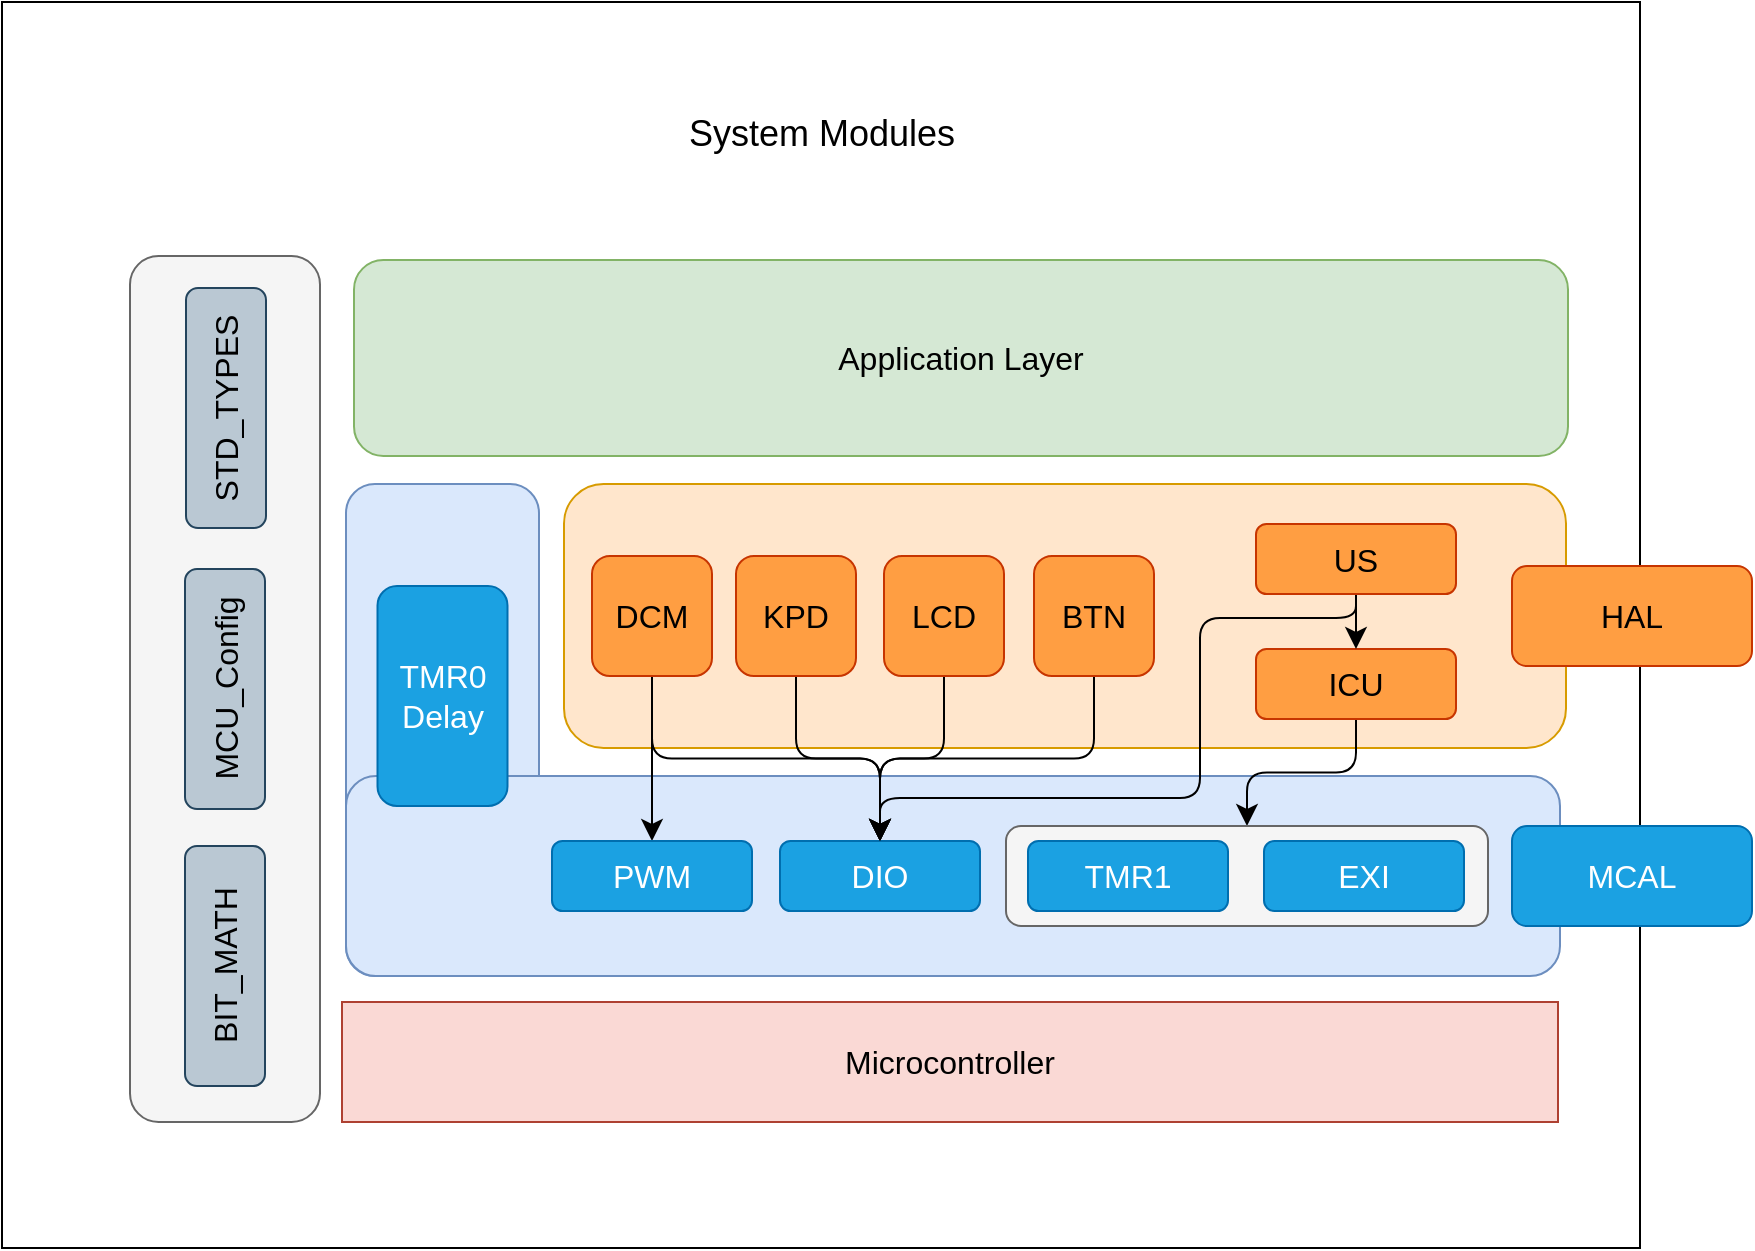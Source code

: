 <mxfile version="21.2.8" type="device">
  <diagram name="Page-1" id="jOTbS239regMLlkqWPYL">
    <mxGraphModel dx="1436" dy="1856" grid="0" gridSize="10" guides="1" tooltips="1" connect="1" arrows="1" fold="1" page="0" pageScale="1" pageWidth="850" pageHeight="1100" math="0" shadow="0">
      <root>
        <mxCell id="0" />
        <mxCell id="1" parent="0" />
        <mxCell id="r6yLNoG1JKIrol4z2VNO-1" value="" style="rounded=0;whiteSpace=wrap;html=1;fontSize=16;horizontal=0;" parent="1" vertex="1">
          <mxGeometry x="-281" y="-1048" width="819" height="623" as="geometry" />
        </mxCell>
        <mxCell id="V3u2zAgIND73tqs9DLKK-1" value="" style="rounded=1;whiteSpace=wrap;html=1;fontSize=16;fillColor=#dae8fc;strokeColor=#6c8ebf;" parent="1" vertex="1">
          <mxGeometry x="-109" y="-807" width="96.5" height="246" as="geometry" />
        </mxCell>
        <mxCell id="r6yLNoG1JKIrol4z2VNO-2" value="" style="rounded=1;whiteSpace=wrap;html=1;fontSize=16;fillColor=#dae8fc;strokeColor=#6c8ebf;" parent="1" vertex="1">
          <mxGeometry x="-109" y="-661" width="607" height="100" as="geometry" />
        </mxCell>
        <mxCell id="r6yLNoG1JKIrol4z2VNO-3" value="" style="rounded=1;whiteSpace=wrap;html=1;fontSize=16;fillColor=#ffe6cc;strokeColor=#d79b00;" parent="1" vertex="1">
          <mxGeometry y="-807" width="501" height="132" as="geometry" />
        </mxCell>
        <mxCell id="r6yLNoG1JKIrol4z2VNO-4" value="Application Layer" style="rounded=1;whiteSpace=wrap;html=1;fontSize=16;fillColor=#d5e8d4;strokeColor=#82b366;" parent="1" vertex="1">
          <mxGeometry x="-105" y="-919" width="607" height="98" as="geometry" />
        </mxCell>
        <mxCell id="r6yLNoG1JKIrol4z2VNO-5" value="" style="rounded=1;whiteSpace=wrap;html=1;fontSize=16;fillColor=#f5f5f5;fontColor=#333333;strokeColor=#666666;" parent="1" vertex="1">
          <mxGeometry x="-217" y="-921" width="95" height="433" as="geometry" />
        </mxCell>
        <mxCell id="r6yLNoG1JKIrol4z2VNO-6" value="&lt;font style=&quot;font-size: 18px;&quot;&gt;System Modules&lt;/font&gt;" style="text;html=1;strokeColor=none;fillColor=none;align=center;verticalAlign=middle;whiteSpace=wrap;rounded=0;fontSize=16;" parent="1" vertex="1">
          <mxGeometry x="3.5" y="-997" width="250" height="30" as="geometry" />
        </mxCell>
        <mxCell id="r6yLNoG1JKIrol4z2VNO-7" value="Microcontroller" style="rounded=0;whiteSpace=wrap;html=1;fontSize=16;fillColor=#fad9d5;strokeColor=#ae4132;" parent="1" vertex="1">
          <mxGeometry x="-111" y="-548" width="608" height="60" as="geometry" />
        </mxCell>
        <mxCell id="r6yLNoG1JKIrol4z2VNO-16" style="edgeStyle=none;curved=1;rounded=0;orthogonalLoop=1;jettySize=auto;html=1;exitX=0.5;exitY=1;exitDx=0;exitDy=0;fontSize=12;startSize=8;endSize=8;" parent="1" source="r6yLNoG1JKIrol4z2VNO-15" target="r6yLNoG1JKIrol4z2VNO-15" edge="1">
          <mxGeometry relative="1" as="geometry" />
        </mxCell>
        <mxCell id="V3u2zAgIND73tqs9DLKK-3" style="edgeStyle=orthogonalEdgeStyle;rounded=1;orthogonalLoop=1;jettySize=auto;html=1;entryX=0.5;entryY=0;entryDx=0;entryDy=0;fontSize=12;startSize=8;endSize=8;" parent="1" source="VjE--omdAlmAHaHHL6hZ-1" target="VjE--omdAlmAHaHHL6hZ-13" edge="1">
          <mxGeometry relative="1" as="geometry" />
        </mxCell>
        <mxCell id="VjE--omdAlmAHaHHL6hZ-1" value="ICU" style="rounded=1;whiteSpace=wrap;html=1;fontSize=16;fillColor=#ff9e42;fontColor=#000000;strokeColor=#C73500;" parent="1" vertex="1">
          <mxGeometry x="346" y="-724.5" width="100" height="35" as="geometry" />
        </mxCell>
        <mxCell id="V3u2zAgIND73tqs9DLKK-9" style="edgeStyle=orthogonalEdgeStyle;rounded=1;orthogonalLoop=1;jettySize=auto;html=1;entryX=0.5;entryY=0;entryDx=0;entryDy=0;fontSize=12;startSize=8;endSize=8;exitX=0.5;exitY=1;exitDx=0;exitDy=0;" parent="1" source="VjE--omdAlmAHaHHL6hZ-10" target="r6yLNoG1JKIrol4z2VNO-13" edge="1">
          <mxGeometry relative="1" as="geometry">
            <mxPoint x="180" y="-711" as="sourcePoint" />
          </mxGeometry>
        </mxCell>
        <mxCell id="VjE--omdAlmAHaHHL6hZ-10" value="LCD" style="rounded=1;whiteSpace=wrap;html=1;fontSize=16;fillColor=#ff9e42;fontColor=#000000;strokeColor=#C73500;" parent="1" vertex="1">
          <mxGeometry x="160" y="-771" width="60" height="60" as="geometry" />
        </mxCell>
        <mxCell id="V3u2zAgIND73tqs9DLKK-10" style="edgeStyle=orthogonalEdgeStyle;rounded=1;orthogonalLoop=1;jettySize=auto;html=1;entryX=0.5;entryY=0;entryDx=0;entryDy=0;fontSize=12;startSize=8;endSize=8;exitX=0.5;exitY=1;exitDx=0;exitDy=0;" parent="1" source="VjE--omdAlmAHaHHL6hZ-11" target="r6yLNoG1JKIrol4z2VNO-13" edge="1">
          <mxGeometry relative="1" as="geometry" />
        </mxCell>
        <mxCell id="VjE--omdAlmAHaHHL6hZ-11" value="KPD" style="rounded=1;whiteSpace=wrap;html=1;fontSize=16;fillColor=#ff9e42;fontColor=#000000;strokeColor=#C73500;" parent="1" vertex="1">
          <mxGeometry x="86" y="-771" width="60" height="60" as="geometry" />
        </mxCell>
        <mxCell id="V3u2zAgIND73tqs9DLKK-11" style="edgeStyle=orthogonalEdgeStyle;rounded=1;orthogonalLoop=1;jettySize=auto;html=1;entryX=0.5;entryY=0;entryDx=0;entryDy=0;fontSize=12;startSize=8;endSize=8;exitX=0.5;exitY=1;exitDx=0;exitDy=0;" parent="1" source="VjE--omdAlmAHaHHL6hZ-14" target="r6yLNoG1JKIrol4z2VNO-13" edge="1">
          <mxGeometry relative="1" as="geometry" />
        </mxCell>
        <mxCell id="V3u2zAgIND73tqs9DLKK-12" style="edgeStyle=orthogonalEdgeStyle;rounded=1;orthogonalLoop=1;jettySize=auto;html=1;entryX=0.5;entryY=0;entryDx=0;entryDy=0;fontSize=12;startSize=8;endSize=8;" parent="1" source="VjE--omdAlmAHaHHL6hZ-14" target="V3u2zAgIND73tqs9DLKK-5" edge="1">
          <mxGeometry relative="1" as="geometry" />
        </mxCell>
        <mxCell id="VjE--omdAlmAHaHHL6hZ-14" value="DCM" style="rounded=1;whiteSpace=wrap;html=1;fontSize=16;fillColor=#ff9e42;fontColor=#000000;strokeColor=#C73500;" parent="1" vertex="1">
          <mxGeometry x="14" y="-771" width="60" height="60" as="geometry" />
        </mxCell>
        <mxCell id="VjE--omdAlmAHaHHL6hZ-31" value="STD_TYPES" style="rounded=1;whiteSpace=wrap;html=1;fontSize=16;fillColor=#bac8d3;strokeColor=#23445d;rotation=-90;" parent="1" vertex="1">
          <mxGeometry x="-229" y="-865" width="120" height="40" as="geometry" />
        </mxCell>
        <mxCell id="r6yLNoG1JKIrol4z2VNO-12" value="MCAL" style="rounded=1;whiteSpace=wrap;html=1;fontSize=16;fillColor=#1ba1e2;fontColor=#ffffff;strokeColor=#006EAF;" parent="1" vertex="1">
          <mxGeometry x="474" y="-636" width="120" height="50" as="geometry" />
        </mxCell>
        <mxCell id="r6yLNoG1JKIrol4z2VNO-13" value="DIO" style="rounded=1;whiteSpace=wrap;html=1;fontSize=16;fillColor=#1ba1e2;fontColor=#ffffff;strokeColor=#006EAF;" parent="1" vertex="1">
          <mxGeometry x="108" y="-628.5" width="100" height="35" as="geometry" />
        </mxCell>
        <mxCell id="VjE--omdAlmAHaHHL6hZ-12" style="edgeStyle=none;curved=1;rounded=0;orthogonalLoop=1;jettySize=auto;html=1;exitX=1;exitY=0.5;exitDx=0;exitDy=0;fontSize=12;startSize=8;endSize=8;" parent="1" source="VjE--omdAlmAHaHHL6hZ-11" target="VjE--omdAlmAHaHHL6hZ-11" edge="1">
          <mxGeometry relative="1" as="geometry" />
        </mxCell>
        <mxCell id="VjE--omdAlmAHaHHL6hZ-32" value="MCU_Config" style="rounded=1;whiteSpace=wrap;html=1;fontSize=16;fillColor=#bac8d3;strokeColor=#23445d;rotation=-90;" parent="1" vertex="1">
          <mxGeometry x="-229.5" y="-724.5" width="120" height="40" as="geometry" />
        </mxCell>
        <mxCell id="VjE--omdAlmAHaHHL6hZ-33" value="BIT_MATH" style="rounded=1;whiteSpace=wrap;html=1;fontSize=16;fillColor=#bac8d3;strokeColor=#23445d;rotation=-90;" parent="1" vertex="1">
          <mxGeometry x="-229.5" y="-586" width="120" height="40" as="geometry" />
        </mxCell>
        <mxCell id="ShxdxOneBKLhwSZfwh8K-31" style="edgeStyle=orthogonalEdgeStyle;rounded=1;orthogonalLoop=1;jettySize=auto;html=1;entryX=0.5;entryY=0;entryDx=0;entryDy=0;fontSize=12;startSize=8;endSize=8;exitX=0.5;exitY=1;exitDx=0;exitDy=0;" parent="1" target="r6yLNoG1JKIrol4z2VNO-13" edge="1">
          <mxGeometry relative="1" as="geometry" />
        </mxCell>
        <mxCell id="ShxdxOneBKLhwSZfwh8K-37" style="edgeStyle=orthogonalEdgeStyle;rounded=1;orthogonalLoop=1;jettySize=auto;html=1;entryX=0.5;entryY=0;entryDx=0;entryDy=0;fontSize=12;startSize=8;endSize=8;exitX=0.5;exitY=1;exitDx=0;exitDy=0;" parent="1" source="VjE--omdAlmAHaHHL6hZ-14" edge="1">
          <mxGeometry relative="1" as="geometry" />
        </mxCell>
        <mxCell id="ShxdxOneBKLhwSZfwh8K-38" style="edgeStyle=orthogonalEdgeStyle;rounded=1;orthogonalLoop=1;jettySize=auto;html=1;entryX=0.5;entryY=0;entryDx=0;entryDy=0;fontSize=12;startSize=8;endSize=8;exitX=0.5;exitY=1;exitDx=0;exitDy=0;" parent="1" source="VjE--omdAlmAHaHHL6hZ-1" edge="1">
          <mxGeometry relative="1" as="geometry" />
        </mxCell>
        <mxCell id="V3u2zAgIND73tqs9DLKK-13" style="edgeStyle=orthogonalEdgeStyle;rounded=1;orthogonalLoop=1;jettySize=auto;html=1;fontSize=12;startSize=8;endSize=8;exitX=0.5;exitY=1;exitDx=0;exitDy=0;" parent="1" source="r6yLNoG1JKIrol4z2VNO-8" target="r6yLNoG1JKIrol4z2VNO-13" edge="1">
          <mxGeometry relative="1" as="geometry">
            <Array as="points">
              <mxPoint x="396" y="-740" />
              <mxPoint x="318" y="-740" />
              <mxPoint x="318" y="-650" />
              <mxPoint x="158" y="-650" />
            </Array>
          </mxGeometry>
        </mxCell>
        <mxCell id="V3u2zAgIND73tqs9DLKK-14" style="edgeStyle=none;curved=1;rounded=0;orthogonalLoop=1;jettySize=auto;html=1;fontSize=12;startSize=8;endSize=8;" parent="1" source="r6yLNoG1JKIrol4z2VNO-8" target="VjE--omdAlmAHaHHL6hZ-1" edge="1">
          <mxGeometry relative="1" as="geometry" />
        </mxCell>
        <mxCell id="r6yLNoG1JKIrol4z2VNO-8" value="US" style="rounded=1;whiteSpace=wrap;html=1;fontSize=16;fillColor=#ff9e42;fontColor=#000000;strokeColor=#C73500;" parent="1" vertex="1">
          <mxGeometry x="346" y="-787" width="100" height="35" as="geometry" />
        </mxCell>
        <mxCell id="r6yLNoG1JKIrol4z2VNO-9" value="HAL" style="rounded=1;whiteSpace=wrap;html=1;fontSize=16;fillColor=#ff9e42;fontColor=#000000;strokeColor=#C73500;" parent="1" vertex="1">
          <mxGeometry x="474" y="-766" width="120" height="50" as="geometry" />
        </mxCell>
        <mxCell id="VjE--omdAlmAHaHHL6hZ-13" value="" style="rounded=1;whiteSpace=wrap;html=1;fontSize=16;fillColor=#f5f5f5;fontColor=#333333;strokeColor=#666666;" parent="1" vertex="1">
          <mxGeometry x="221" y="-636" width="241" height="50" as="geometry" />
        </mxCell>
        <mxCell id="r6yLNoG1JKIrol4z2VNO-14" value="TMR1" style="rounded=1;whiteSpace=wrap;html=1;fontSize=16;fillColor=#1ba1e2;fontColor=#ffffff;strokeColor=#006EAF;" parent="1" vertex="1">
          <mxGeometry x="232" y="-628.5" width="100" height="35" as="geometry" />
        </mxCell>
        <mxCell id="r6yLNoG1JKIrol4z2VNO-15" value="EXI" style="rounded=1;whiteSpace=wrap;html=1;fontSize=16;fillColor=#1ba1e2;fontColor=#ffffff;strokeColor=#006EAF;" parent="1" vertex="1">
          <mxGeometry x="350" y="-628.5" width="100" height="35" as="geometry" />
        </mxCell>
        <mxCell id="V3u2zAgIND73tqs9DLKK-5" value="PWM" style="rounded=1;whiteSpace=wrap;html=1;fontSize=16;fillColor=#1ba1e2;fontColor=#ffffff;strokeColor=#006EAF;" parent="1" vertex="1">
          <mxGeometry x="-6" y="-628.5" width="100" height="35" as="geometry" />
        </mxCell>
        <mxCell id="V3u2zAgIND73tqs9DLKK-8" style="edgeStyle=orthogonalEdgeStyle;rounded=1;orthogonalLoop=1;jettySize=auto;html=1;entryX=0.5;entryY=0;entryDx=0;entryDy=0;fontSize=12;startSize=8;endSize=8;exitX=0.5;exitY=1;exitDx=0;exitDy=0;" parent="1" source="V3u2zAgIND73tqs9DLKK-7" target="r6yLNoG1JKIrol4z2VNO-13" edge="1">
          <mxGeometry relative="1" as="geometry" />
        </mxCell>
        <mxCell id="V3u2zAgIND73tqs9DLKK-7" value="BTN" style="rounded=1;whiteSpace=wrap;html=1;fontSize=16;fillColor=#ff9e42;fontColor=#000000;strokeColor=#C73500;" parent="1" vertex="1">
          <mxGeometry x="235" y="-771" width="60" height="60" as="geometry" />
        </mxCell>
        <mxCell id="V3u2zAgIND73tqs9DLKK-15" value="TMR0&lt;br&gt;Delay" style="rounded=1;whiteSpace=wrap;html=1;fontSize=16;fillColor=#1ba1e2;fontColor=#ffffff;strokeColor=#006EAF;" parent="1" vertex="1">
          <mxGeometry x="-93.25" y="-756" width="65" height="110" as="geometry" />
        </mxCell>
      </root>
    </mxGraphModel>
  </diagram>
</mxfile>
